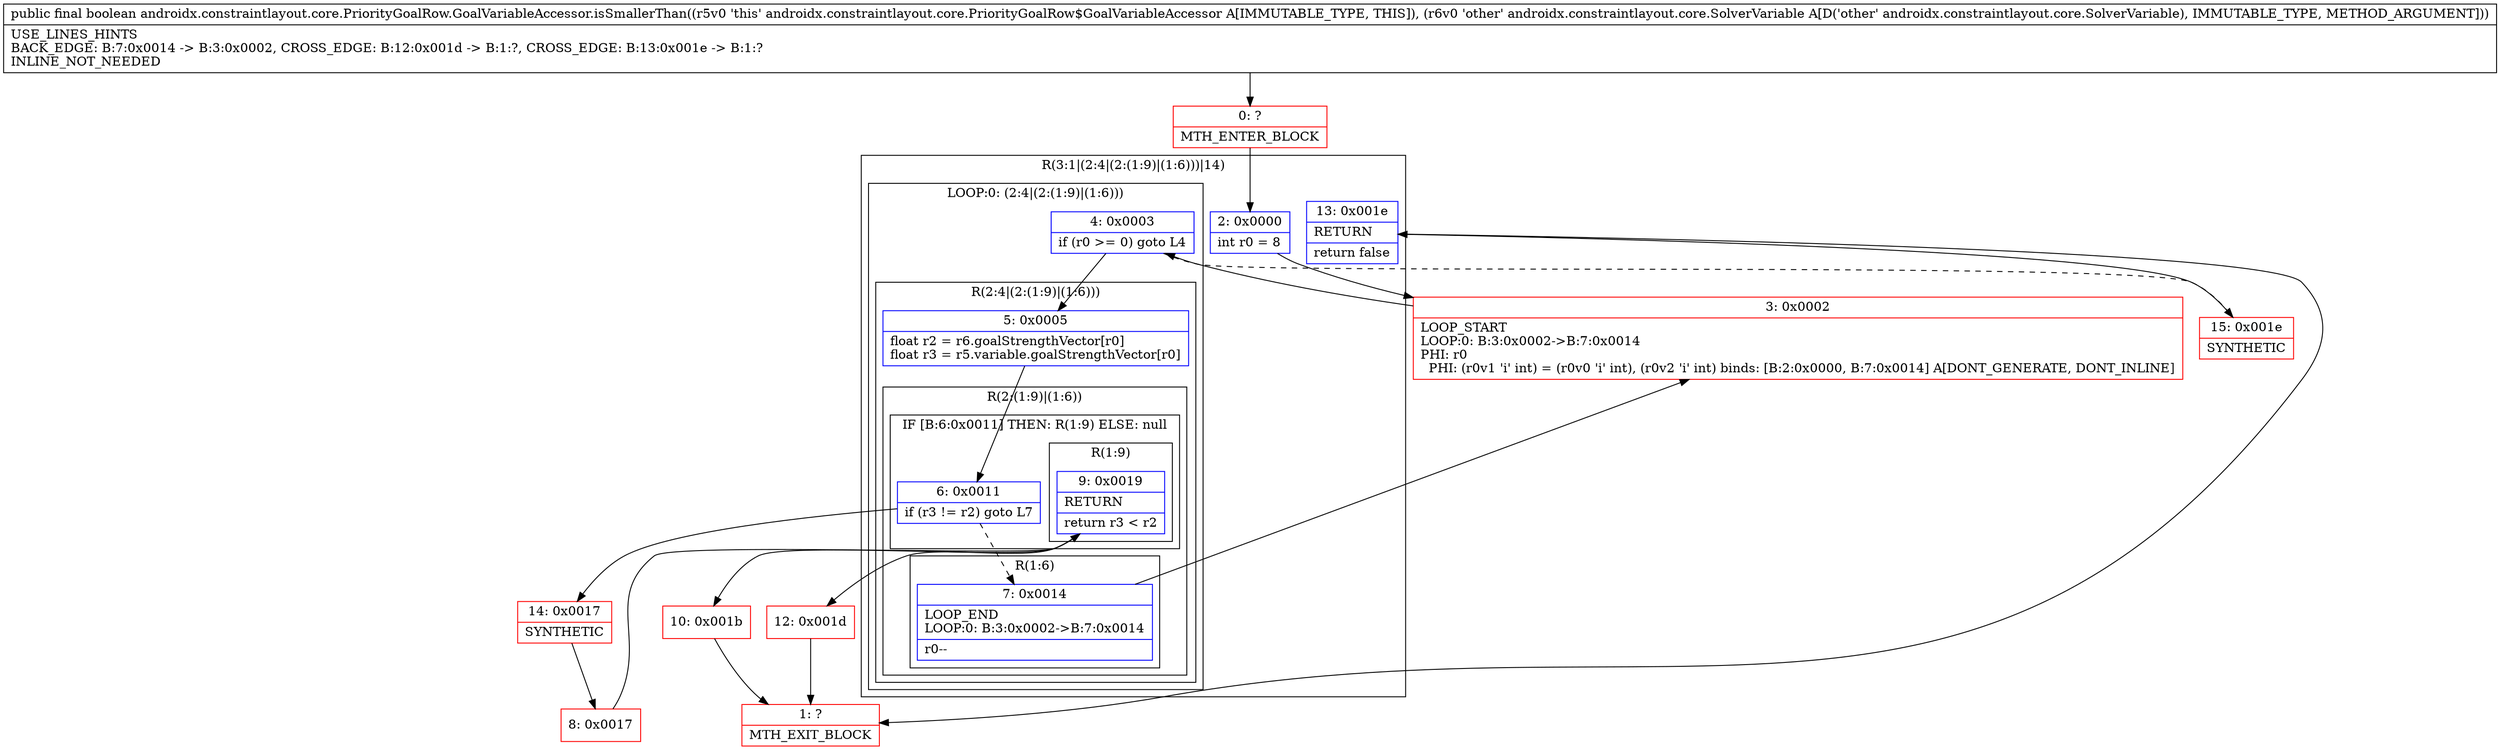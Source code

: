 digraph "CFG forandroidx.constraintlayout.core.PriorityGoalRow.GoalVariableAccessor.isSmallerThan(Landroidx\/constraintlayout\/core\/SolverVariable;)Z" {
subgraph cluster_Region_1697376862 {
label = "R(3:1|(2:4|(2:(1:9)|(1:6)))|14)";
node [shape=record,color=blue];
Node_2 [shape=record,label="{2\:\ 0x0000|int r0 = 8\l}"];
subgraph cluster_LoopRegion_940839357 {
label = "LOOP:0: (2:4|(2:(1:9)|(1:6)))";
node [shape=record,color=blue];
Node_4 [shape=record,label="{4\:\ 0x0003|if (r0 \>= 0) goto L4\l}"];
subgraph cluster_Region_752228658 {
label = "R(2:4|(2:(1:9)|(1:6)))";
node [shape=record,color=blue];
Node_5 [shape=record,label="{5\:\ 0x0005|float r2 = r6.goalStrengthVector[r0]\lfloat r3 = r5.variable.goalStrengthVector[r0]\l}"];
subgraph cluster_Region_358863199 {
label = "R(2:(1:9)|(1:6))";
node [shape=record,color=blue];
subgraph cluster_IfRegion_378896364 {
label = "IF [B:6:0x0011] THEN: R(1:9) ELSE: null";
node [shape=record,color=blue];
Node_6 [shape=record,label="{6\:\ 0x0011|if (r3 != r2) goto L7\l}"];
subgraph cluster_Region_244587898 {
label = "R(1:9)";
node [shape=record,color=blue];
Node_9 [shape=record,label="{9\:\ 0x0019|RETURN\l|return r3 \< r2\l}"];
}
}
subgraph cluster_Region_1776789464 {
label = "R(1:6)";
node [shape=record,color=blue];
Node_7 [shape=record,label="{7\:\ 0x0014|LOOP_END\lLOOP:0: B:3:0x0002\-\>B:7:0x0014\l|r0\-\-\l}"];
}
}
}
}
Node_13 [shape=record,label="{13\:\ 0x001e|RETURN\l|return false\l}"];
}
Node_0 [shape=record,color=red,label="{0\:\ ?|MTH_ENTER_BLOCK\l}"];
Node_3 [shape=record,color=red,label="{3\:\ 0x0002|LOOP_START\lLOOP:0: B:3:0x0002\-\>B:7:0x0014\lPHI: r0 \l  PHI: (r0v1 'i' int) = (r0v0 'i' int), (r0v2 'i' int) binds: [B:2:0x0000, B:7:0x0014] A[DONT_GENERATE, DONT_INLINE]\l}"];
Node_14 [shape=record,color=red,label="{14\:\ 0x0017|SYNTHETIC\l}"];
Node_8 [shape=record,color=red,label="{8\:\ 0x0017}"];
Node_10 [shape=record,color=red,label="{10\:\ 0x001b}"];
Node_1 [shape=record,color=red,label="{1\:\ ?|MTH_EXIT_BLOCK\l}"];
Node_12 [shape=record,color=red,label="{12\:\ 0x001d}"];
Node_15 [shape=record,color=red,label="{15\:\ 0x001e|SYNTHETIC\l}"];
MethodNode[shape=record,label="{public final boolean androidx.constraintlayout.core.PriorityGoalRow.GoalVariableAccessor.isSmallerThan((r5v0 'this' androidx.constraintlayout.core.PriorityGoalRow$GoalVariableAccessor A[IMMUTABLE_TYPE, THIS]), (r6v0 'other' androidx.constraintlayout.core.SolverVariable A[D('other' androidx.constraintlayout.core.SolverVariable), IMMUTABLE_TYPE, METHOD_ARGUMENT]))  | USE_LINES_HINTS\lBACK_EDGE: B:7:0x0014 \-\> B:3:0x0002, CROSS_EDGE: B:12:0x001d \-\> B:1:?, CROSS_EDGE: B:13:0x001e \-\> B:1:?\lINLINE_NOT_NEEDED\l}"];
MethodNode -> Node_0;Node_2 -> Node_3;
Node_4 -> Node_5;
Node_4 -> Node_15[style=dashed];
Node_5 -> Node_6;
Node_6 -> Node_7[style=dashed];
Node_6 -> Node_14;
Node_9 -> Node_10;
Node_9 -> Node_12;
Node_7 -> Node_3;
Node_13 -> Node_1;
Node_0 -> Node_2;
Node_3 -> Node_4;
Node_14 -> Node_8;
Node_8 -> Node_9;
Node_10 -> Node_1;
Node_12 -> Node_1;
Node_15 -> Node_13;
}

